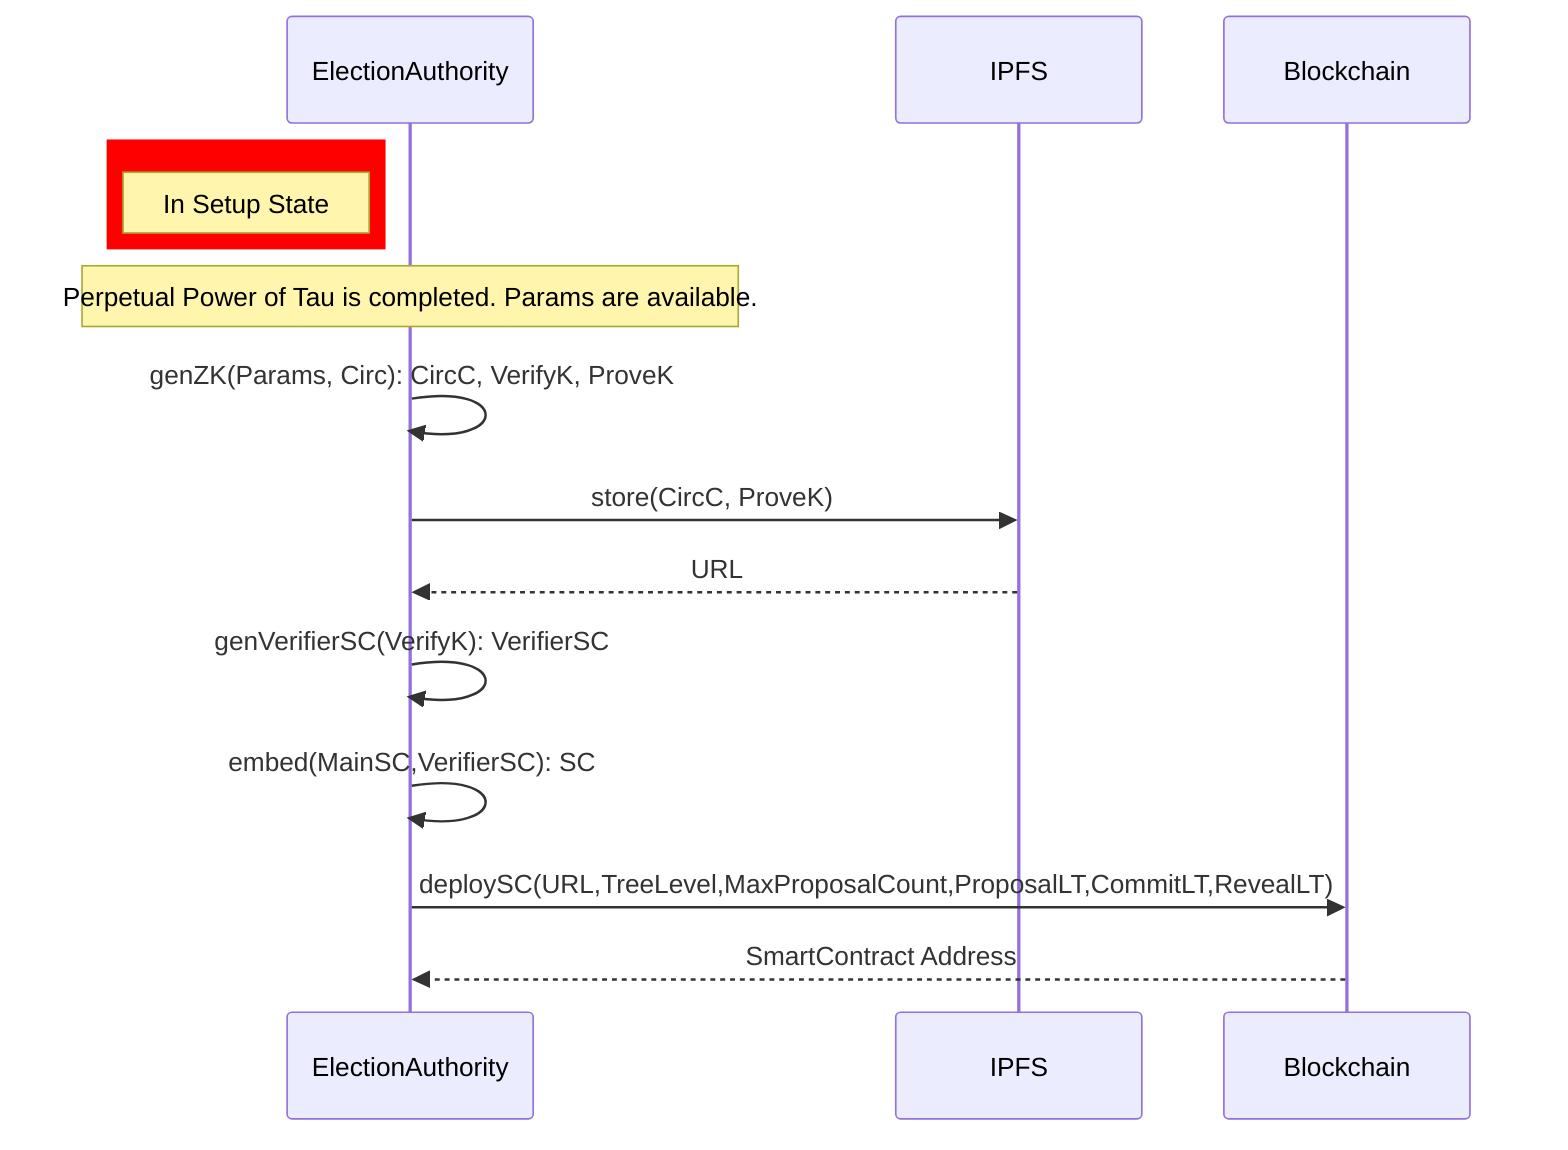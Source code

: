 sequenceDiagram
rect rgb(255, 0, 0)
note left of EA: In Setup State
end
participant EA as ElectionAuthority
Note over EA: Perpetual Power of Tau is completed. Params are available.
EA ->> EA: genZK(Params, Circ): CircC, VerifyK, ProveK
EA ->> IPFS: store(CircC, ProveK)
IPFS -->> EA: URL
EA ->> EA: genVerifierSC(VerifyK): VerifierSC
EA ->> EA: embed(MainSC,VerifierSC): SC
EA->>Blockchain: deploySC(URL,TreeLevel,MaxProposalCount,ProposalLT,CommitLT,RevealLT)
Blockchain -->> EA: SmartContract Address